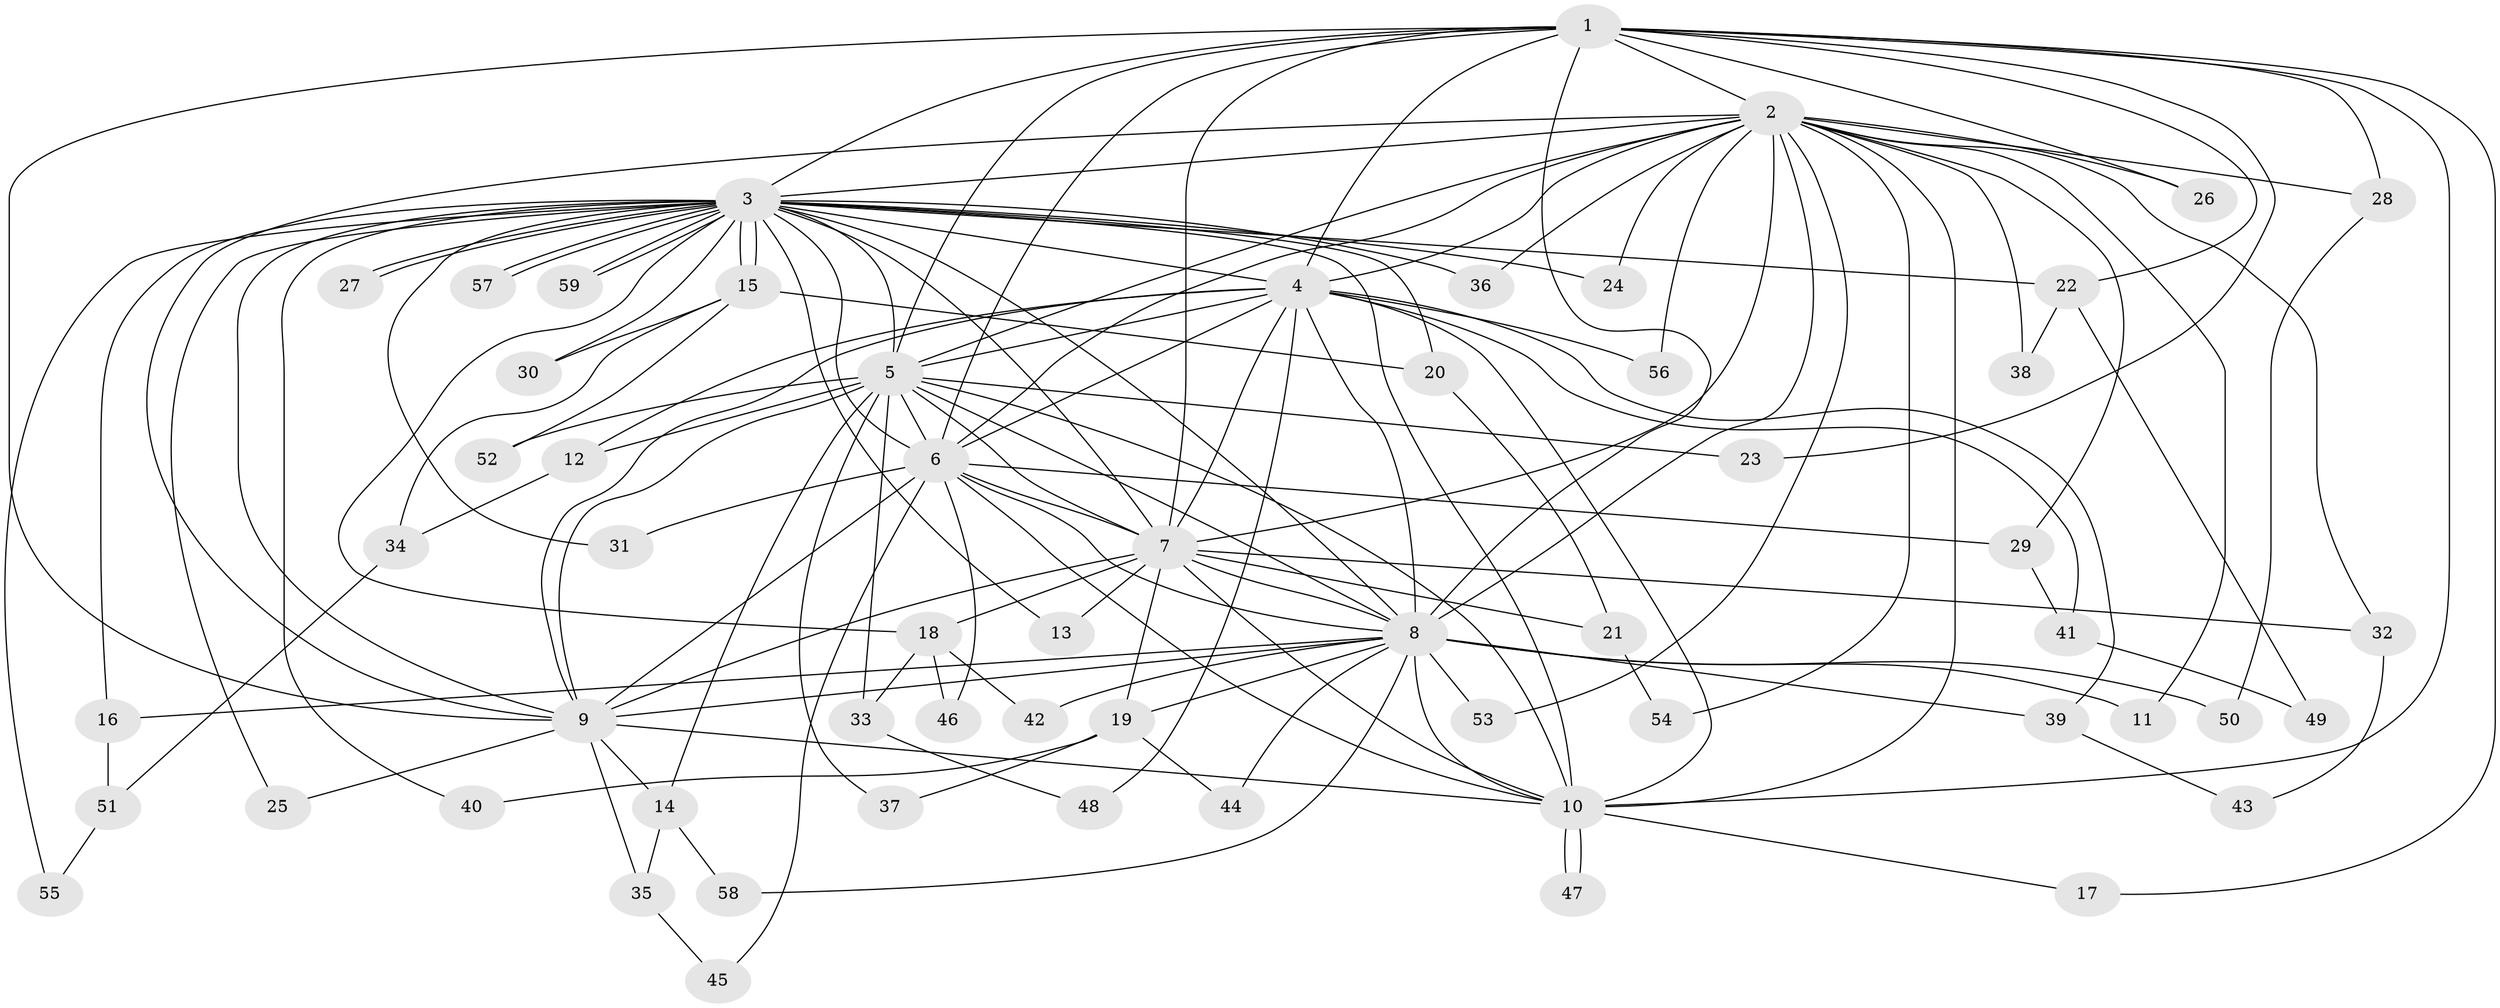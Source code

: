 // coarse degree distribution, {12: 0.045454545454545456, 22: 0.022727272727272728, 25: 0.022727272727272728, 10: 0.045454545454545456, 14: 0.022727272727272728, 1: 0.09090909090909091, 3: 0.18181818181818182, 2: 0.4318181818181818, 6: 0.022727272727272728, 4: 0.09090909090909091, 5: 0.022727272727272728}
// Generated by graph-tools (version 1.1) at 2025/51/02/27/25 19:51:50]
// undirected, 59 vertices, 143 edges
graph export_dot {
graph [start="1"]
  node [color=gray90,style=filled];
  1;
  2;
  3;
  4;
  5;
  6;
  7;
  8;
  9;
  10;
  11;
  12;
  13;
  14;
  15;
  16;
  17;
  18;
  19;
  20;
  21;
  22;
  23;
  24;
  25;
  26;
  27;
  28;
  29;
  30;
  31;
  32;
  33;
  34;
  35;
  36;
  37;
  38;
  39;
  40;
  41;
  42;
  43;
  44;
  45;
  46;
  47;
  48;
  49;
  50;
  51;
  52;
  53;
  54;
  55;
  56;
  57;
  58;
  59;
  1 -- 2;
  1 -- 3;
  1 -- 4;
  1 -- 5;
  1 -- 6;
  1 -- 7;
  1 -- 8;
  1 -- 9;
  1 -- 10;
  1 -- 17;
  1 -- 22;
  1 -- 23;
  1 -- 26;
  1 -- 28;
  2 -- 3;
  2 -- 4;
  2 -- 5;
  2 -- 6;
  2 -- 7;
  2 -- 8;
  2 -- 9;
  2 -- 10;
  2 -- 11;
  2 -- 24;
  2 -- 26;
  2 -- 28;
  2 -- 29;
  2 -- 32;
  2 -- 36;
  2 -- 38;
  2 -- 53;
  2 -- 54;
  2 -- 56;
  3 -- 4;
  3 -- 5;
  3 -- 6;
  3 -- 7;
  3 -- 8;
  3 -- 9;
  3 -- 10;
  3 -- 13;
  3 -- 15;
  3 -- 15;
  3 -- 16;
  3 -- 18;
  3 -- 20;
  3 -- 22;
  3 -- 24;
  3 -- 25;
  3 -- 27;
  3 -- 27;
  3 -- 30;
  3 -- 31;
  3 -- 36;
  3 -- 40;
  3 -- 55;
  3 -- 57;
  3 -- 57;
  3 -- 59;
  3 -- 59;
  4 -- 5;
  4 -- 6;
  4 -- 7;
  4 -- 8;
  4 -- 9;
  4 -- 10;
  4 -- 12;
  4 -- 39;
  4 -- 41;
  4 -- 48;
  4 -- 56;
  5 -- 6;
  5 -- 7;
  5 -- 8;
  5 -- 9;
  5 -- 10;
  5 -- 12;
  5 -- 14;
  5 -- 23;
  5 -- 33;
  5 -- 37;
  5 -- 52;
  6 -- 7;
  6 -- 8;
  6 -- 9;
  6 -- 10;
  6 -- 29;
  6 -- 31;
  6 -- 45;
  6 -- 46;
  7 -- 8;
  7 -- 9;
  7 -- 10;
  7 -- 13;
  7 -- 18;
  7 -- 19;
  7 -- 21;
  7 -- 32;
  8 -- 9;
  8 -- 10;
  8 -- 11;
  8 -- 16;
  8 -- 19;
  8 -- 39;
  8 -- 42;
  8 -- 44;
  8 -- 50;
  8 -- 53;
  8 -- 58;
  9 -- 10;
  9 -- 14;
  9 -- 25;
  9 -- 35;
  10 -- 17;
  10 -- 47;
  10 -- 47;
  12 -- 34;
  14 -- 35;
  14 -- 58;
  15 -- 20;
  15 -- 30;
  15 -- 34;
  15 -- 52;
  16 -- 51;
  18 -- 33;
  18 -- 42;
  18 -- 46;
  19 -- 37;
  19 -- 40;
  19 -- 44;
  20 -- 21;
  21 -- 54;
  22 -- 38;
  22 -- 49;
  28 -- 50;
  29 -- 41;
  32 -- 43;
  33 -- 48;
  34 -- 51;
  35 -- 45;
  39 -- 43;
  41 -- 49;
  51 -- 55;
}
